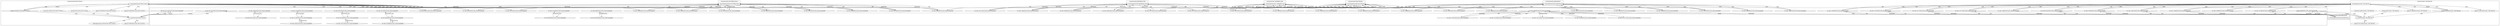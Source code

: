 digraph G {
	"10.1.80.1:56758#ServerID_OuterContainerID"->"1_fwatchdog#ServerID_667d78fb58-55kvm"[ label="GET" ];
	"10.1.80.1:56760#ServerID_OuterContainerID"->"1_fwatchdog#ServerID_667d78fb58-55kvm"[ label="GET" ];
	"10.1.80.1:56758#ServerID_OuterContainerID"->"1_fwatchdog#ServerID_0802701be25e"[ label="read" ];
	"1_fwatchdog#ServerID_667d78fb58-55kvm"->"10.1.80.1:56758#ServerID_OuterContainerID"[ label="RESPONSE" ];
	"10.1.80.1:56760#ServerID_OuterContainerID"->"1_fwatchdog#ServerID_0802701be25e"[ label="read" ];
	"1_fwatchdog#ServerID_0802701be25e"->"10.1.80.1:56758#ServerID_OuterContainerID"[ label="write" ];
	"1_fwatchdog#ServerID_667d78fb58-55kvm"->"10.1.80.1:56760#ServerID_OuterContainerID"[ label="RESPONSE" ];
	"10.1.80.1:33748#ServerID_OuterContainerID"->"1_fwatchdog#ServerID_6dcbcc88d5-j9zwp"[ label="GET" ];
	"10.1.80.1:33750#ServerID_OuterContainerID"->"1_fwatchdog#ServerID_6dcbcc88d5-j9zwp"[ label="GET" ];
	"1_fwatchdog#ServerID_6dcbcc88d5-j9zwp"->"10.1.80.1:33750#ServerID_OuterContainerID"[ label="RESPONSE" ];
	"1_fwatchdog#ServerID_6dcbcc88d5-j9zwp"->"10.1.80.1:33748#ServerID_OuterContainerID"[ label="RESPONSE" ];
	"10.1.80.1:56731#ServerID_OuterContainerID"->"1_fwatchdog#ServerID_8665dd9487-fclr8"[ label="GET" ];
	"10.1.80.1:56730#ServerID_OuterContainerID"->"1_fwatchdog#ServerID_8665dd9487-fclr8"[ label="GET" ];
	"1_fwatchdog#ServerID_8665dd9487-fclr8"->"10.1.80.1:56730#ServerID_OuterContainerID"[ label="RESPONSE" ];
	"1_fwatchdog#ServerID_8665dd9487-fclr8"->"10.1.80.1:56731#ServerID_OuterContainerID"[ label="RESPONSE" ];
	"10.1.80.1:36858#ServerID_OuterContainerID"->"1_fwatchdog#ServerID_76c96688d7-jnp5f"[ label="GET" ];
	"10.1.80.1:36860#ServerID_OuterContainerID"->"1_fwatchdog#ServerID_76c96688d7-jnp5f"[ label="GET" ];
	"1_fwatchdog#ServerID_76c96688d7-jnp5f"->"10.1.80.1:36860#ServerID_OuterContainerID"[ label="RESPONSE" ];
	"1_fwatchdog#ServerID_76c96688d7-jnp5f"->"10.1.80.1:36858#ServerID_OuterContainerID"[ label="RESPONSE" ];
	"1_fwatchdog#ServerID_0802701be25e"->"10.1.80.1:56760#ServerID_OuterContainerID"[ label="write" ];
	"10.1.80.1:56782#ServerID_OuterContainerID"->"1_fwatchdog#ServerID_667d78fb58-55kvm"[ label="GET" ];
	"1_fwatchdog#ServerID_667d78fb58-55kvm"->"10.1.80.1:56782#ServerID_OuterContainerID"[ label="RESPONSE" ];
	"10.1.80.1:33748#ServerID_OuterContainerID"->"1_fwatchdog#ServerID_736074b81582"[ label="read" ];
	"10.1.80.1:33750#ServerID_OuterContainerID"->"1_fwatchdog#ServerID_736074b81582"[ label="read" ];
	"10.1.80.1:56784#ServerID_OuterContainerID"->"1_fwatchdog#ServerID_667d78fb58-55kvm"[ label="GET" ];
	"1_fwatchdog#ServerID_667d78fb58-55kvm"->"10.1.80.1:56784#ServerID_OuterContainerID"[ label="RESPONSE" ];
	"10.1.80.1:33773#ServerID_OuterContainerID"->"1_fwatchdog#ServerID_6dcbcc88d5-j9zwp"[ label="GET" ];
	"1_fwatchdog#ServerID_6dcbcc88d5-j9zwp"->"10.1.80.1:33773#ServerID_OuterContainerID"[ label="RESPONSE" ];
	"10.1.80.1:33772#ServerID_OuterContainerID"->"1_fwatchdog#ServerID_6dcbcc88d5-j9zwp"[ label="GET" ];
	"1_fwatchdog#ServerID_6dcbcc88d5-j9zwp"->"10.1.80.1:33772#ServerID_OuterContainerID"[ label="RESPONSE" ];
	"10.1.80.1:56756#ServerID_OuterContainerID"->"1_fwatchdog#ServerID_8665dd9487-fclr8"[ label="GET" ];
	"10.1.80.1:56754#ServerID_OuterContainerID"->"1_fwatchdog#ServerID_8665dd9487-fclr8"[ label="GET" ];
	"1_fwatchdog#ServerID_8665dd9487-fclr8"->"10.1.80.1:56756#ServerID_OuterContainerID"[ label="RESPONSE" ];
	"1_fwatchdog#ServerID_8665dd9487-fclr8"->"10.1.80.1:56754#ServerID_OuterContainerID"[ label="RESPONSE" ];
	"10.1.80.1:36886#ServerID_OuterContainerID"->"1_fwatchdog#ServerID_76c96688d7-jnp5f"[ label="GET" ];
	"1_fwatchdog#ServerID_6dcbcc88d5-j9zwp"->"gateway:8080#ServerID_OuterContainerID"[ label="POST" ];
	"10.1.80.1:36884#ServerID_OuterContainerID"->"1_fwatchdog#ServerID_76c96688d7-jnp5f"[ label="GET" ];
	"1_fwatchdog#ServerID_76c96688d7-jnp5f"->"10.1.80.1:36886#ServerID_OuterContainerID"[ label="RESPONSE" ];
	"1_fwatchdog#ServerID_76c96688d7-jnp5f"->"10.1.80.1:36884#ServerID_OuterContainerID"[ label="RESPONSE" ];
	"10.1.80.93:54016#ServerID_OuterContainerID"->"1_fwatchdog#ServerID_6dcbcc88d5-j9zwp"[ label="POST" ];
	"1_fwatchdog#ServerID_6dcbcc88d5-j9zwp"->"10.1.80.93:8080#ServerID_OuterContainerID"[ label="POST" ];
	"10.1.80.93:60912#ServerID_OuterContainerID"->"1_fwatchdog#ServerID_667d78fb58-55kvm"[ label="POST" ];
	"10.1.80.1:56830#ServerID_OuterContainerID"->"1_fwatchdog#ServerID_667d78fb58-55kvm"[ label="GET" ];
	"1_fwatchdog#ServerID_667d78fb58-55kvm"->"10.1.80.1:56830#ServerID_OuterContainerID"[ label="RESPONSE" ];
	"10.1.80.1:56832#ServerID_OuterContainerID"->"1_fwatchdog#ServerID_667d78fb58-55kvm"[ label="GET" ];
	"1_fwatchdog#ServerID_667d78fb58-55kvm"->"10.1.80.1:56832#ServerID_OuterContainerID"[ label="RESPONSE" ];
	"10.1.80.1:33820#ServerID_OuterContainerID"->"1_fwatchdog#ServerID_6dcbcc88d5-j9zwp"[ label="GET" ];
	"10.1.80.1:33821#ServerID_OuterContainerID"->"1_fwatchdog#ServerID_6dcbcc88d5-j9zwp"[ label="GET" ];
	"1_fwatchdog#ServerID_736074b81582"->"10.1.80.1:33750#ServerID_OuterContainerID"[ label="write" ];
	"1_fwatchdog#ServerID_6dcbcc88d5-j9zwp"->"10.1.80.1:33821#ServerID_OuterContainerID"[ label="RESPONSE" ];
	"1_fwatchdog#ServerID_736074b81582"->"10.1.80.1:33748#ServerID_OuterContainerID"[ label="write" ];
	"10.1.80.1:56730#ServerID_OuterContainerID"->"1_fwatchdog#ServerID_86aa7f3fa3b0"[ label="read" ];
	"1_fwatchdog#ServerID_86aa7f3fa3b0"->"10.1.80.1:56730#ServerID_OuterContainerID"[ label="write" ];
	"1_fwatchdog#ServerID_6dcbcc88d5-j9zwp"->"10.1.80.1:33820#ServerID_OuterContainerID"[ label="RESPONSE" ];
	"10.1.80.1:56805#ServerID_OuterContainerID"->"1_fwatchdog#ServerID_8665dd9487-fclr8"[ label="GET" ];
	"1_fwatchdog#ServerID_8665dd9487-fclr8"->"10.1.80.1:56805#ServerID_OuterContainerID"[ label="RESPONSE" ];
	"10.1.80.1:56804#ServerID_OuterContainerID"->"1_fwatchdog#ServerID_8665dd9487-fclr8"[ label="GET" ];
	"1_fwatchdog#ServerID_8665dd9487-fclr8"->"10.1.80.1:56804#ServerID_OuterContainerID"[ label="RESPONSE" ];
	"10.1.80.1:56731#ServerID_OuterContainerID"->"1_fwatchdog#ServerID_86aa7f3fa3b0"[ label="read" ];
	"1_fwatchdog#ServerID_667d78fb58-55kvm"->"10.1.80.93:60912#ServerID_OuterContainerID"[ label="RESPONSE" ];
	"10.1.80.93:8080#ServerID_OuterContainerID"->"1_fwatchdog#ServerID_6dcbcc88d5-j9zwp"[ label="RESPONSE" ];
	"gateway:8080#ServerID_OuterContainerID"->"1_fwatchdog#ServerID_6dcbcc88d5-j9zwp"[ label="RESPONSE" ];
	"1_fwatchdog#ServerID_6dcbcc88d5-j9zwp"->"10.1.80.93:54016#ServerID_OuterContainerID"[ label="RESPONSE" ];
	"10.1.80.1:36933#ServerID_OuterContainerID"->"1_fwatchdog#ServerID_76c96688d7-jnp5f"[ label="GET" ];
	"1_fwatchdog#ServerID_76c96688d7-jnp5f"->"10.1.80.1:36933#ServerID_OuterContainerID"[ label="RESPONSE" ];
	"1_fwatchdog#ServerID_86aa7f3fa3b0"->"10.1.80.1:56731#ServerID_OuterContainerID"[ label="write" ];
	"10.1.80.1:36932#ServerID_OuterContainerID"->"1_fwatchdog#ServerID_76c96688d7-jnp5f"[ label="GET" ];
	"1_fwatchdog#ServerID_76c96688d7-jnp5f"->"10.1.80.1:36932#ServerID_OuterContainerID"[ label="RESPONSE" ];
	"10.1.80.1:56864#ServerID_OuterContainerID"->"1_fwatchdog#ServerID_667d78fb58-55kvm"[ label="GET" ];
	"1_fwatchdog#ServerID_667d78fb58-55kvm"->"10.1.80.1:56864#ServerID_OuterContainerID"[ label="RESPONSE" ];
	"10.1.80.1:56868#ServerID_OuterContainerID"->"1_fwatchdog#ServerID_667d78fb58-55kvm"[ label="GET" ];
	"1_fwatchdog#ServerID_667d78fb58-55kvm"->"10.1.80.1:56868#ServerID_OuterContainerID"[ label="RESPONSE" ];
	"10.1.80.1:33860#ServerID_OuterContainerID"->"1_fwatchdog#ServerID_6dcbcc88d5-j9zwp"[ label="GET" ];
	"10.1.80.1:33858#ServerID_OuterContainerID"->"1_fwatchdog#ServerID_6dcbcc88d5-j9zwp"[ label="GET" ];
	"1_fwatchdog#ServerID_6dcbcc88d5-j9zwp"->"10.1.80.1:33858#ServerID_OuterContainerID"[ label="RESPONSE" ];
	"10.1.80.1:56842#ServerID_OuterContainerID"->"1_fwatchdog#ServerID_8665dd9487-fclr8"[ label="GET" ];
	"10.1.80.1:36860#ServerID_OuterContainerID"->"1_fwatchdog#ServerID_834d81eb81b3"[ label="read" ];
	"1_fwatchdog#ServerID_6dcbcc88d5-j9zwp"->"10.1.80.1:33860#ServerID_OuterContainerID"[ label="RESPONSE" ];
	"1_fwatchdog#ServerID_8665dd9487-fclr8"->"10.1.80.1:56842#ServerID_OuterContainerID"[ label="RESPONSE" ];
	"10.1.80.1:56840#ServerID_OuterContainerID"->"1_fwatchdog#ServerID_8665dd9487-fclr8"[ label="GET" ];
	"1_fwatchdog#ServerID_8665dd9487-fclr8"->"10.1.80.1:56840#ServerID_OuterContainerID"[ label="RESPONSE" ];
	"10.1.80.1:36968#ServerID_OuterContainerID"->"1_fwatchdog#ServerID_76c96688d7-jnp5f"[ label="GET" ];
	"10.1.80.1:36970#ServerID_OuterContainerID"->"1_fwatchdog#ServerID_76c96688d7-jnp5f"[ label="GET" ];
	"1_fwatchdog#ServerID_76c96688d7-jnp5f"->"10.1.80.1:36968#ServerID_OuterContainerID"[ label="RESPONSE" ];
	"1_fwatchdog#ServerID_76c96688d7-jnp5f"->"10.1.80.1:36970#ServerID_OuterContainerID"[ label="RESPONSE" ];
	"1_fwatchdog#ServerID_834d81eb81b3"->"10.1.80.1:36860#ServerID_OuterContainerID"[ label="write" ];
	"10.1.80.1:56890#ServerID_OuterContainerID"->"1_fwatchdog#ServerID_667d78fb58-55kvm"[ label="GET" ];
	"1_fwatchdog#ServerID_667d78fb58-55kvm"->"10.1.80.1:56890#ServerID_OuterContainerID"[ label="RESPONSE" ];
	"10.1.80.1:56892#ServerID_OuterContainerID"->"1_fwatchdog#ServerID_667d78fb58-55kvm"[ label="GET" ];
	"10.1.80.1:33882#ServerID_OuterContainerID"->"1_fwatchdog#ServerID_6dcbcc88d5-j9zwp"[ label="GET" ];
	"1_fwatchdog#ServerID_667d78fb58-55kvm"->"10.1.80.1:56892#ServerID_OuterContainerID"[ label="RESPONSE" ];
	"10.1.80.1:36858#ServerID_OuterContainerID"->"1_fwatchdog#ServerID_834d81eb81b3"[ label="read" ];
	"10.1.80.1:33880#ServerID_OuterContainerID"->"1_fwatchdog#ServerID_6dcbcc88d5-j9zwp"[ label="GET" ];
	"1_fwatchdog#ServerID_834d81eb81b3"->"10.1.80.1:36858#ServerID_OuterContainerID"[ label="write" ];
	"10.1.80.1:56784#ServerID_OuterContainerID"->"1_fwatchdog#ServerID_0802701be25e"[ label="read" ];
	"10.1.80.1:56782#ServerID_OuterContainerID"->"1_fwatchdog#ServerID_0802701be25e"[ label="read" ];
	"1_fwatchdog#ServerID_0802701be25e"->"10.1.80.1:56782#ServerID_OuterContainerID"[ label="write" ];
	"1_fwatchdog#ServerID_0802701be25e"->"10.1.80.1:56784#ServerID_OuterContainerID"[ label="write" ];
	"10.1.80.1:33772#ServerID_OuterContainerID"->"1_fwatchdog#ServerID_736074b81582"[ label="read" ];
	"10.1.80.1:33773#ServerID_OuterContainerID"->"1_fwatchdog#ServerID_736074b81582"[ label="read" ];
	"1_fwatchdog#ServerID_736074b81582"->"10.1.80.1:33773#ServerID_OuterContainerID"[ label="write" ];
	"1_fwatchdog#ServerID_736074b81582"->"10.1.80.1:33772#ServerID_OuterContainerID"[ label="write" ];
	"10.1.80.1:56754#ServerID_OuterContainerID"->"1_fwatchdog#ServerID_86aa7f3fa3b0"[ label="read" ];
	"10.1.80.1:56756#ServerID_OuterContainerID"->"1_fwatchdog#ServerID_86aa7f3fa3b0"[ label="read" ];
	"1_fwatchdog#ServerID_86aa7f3fa3b0"->"10.1.80.1:56756#ServerID_OuterContainerID"[ label="write" ];
	"1_fwatchdog#ServerID_86aa7f3fa3b0"->"10.1.80.1:56754#ServerID_OuterContainerID"[ label="write" ];
	"10.1.80.1:36886#ServerID_OuterContainerID"->"1_fwatchdog#ServerID_834d81eb81b3"[ label="read" ];
	"1_fwatchdog#ServerID_834d81eb81b3"->"10.1.80.1:36886#ServerID_OuterContainerID"[ label="write" ];
	"10.1.80.1:36884#ServerID_OuterContainerID"->"1_fwatchdog#ServerID_834d81eb81b3"[ label="read" ];
	"1_fwatchdog#ServerID_834d81eb81b3"->"10.1.80.1:36884#ServerID_OuterContainerID"[ label="write" ];
	"10.1.80.93:54016#ServerID_OuterContainerID"->"1_fwatchdog#ServerID_736074b81582"[ label="read" ];
	"1_fwatchdog#ServerID_736074b81582"->"pipe:[20744869]#ServerID_736074b81582"[ label="write" ];
	"1_fwatchdog#ServerID_736074b81582"->"localhost:3000#ServerID_736074b81582"[ label="connect" ];
	"localhost:3000#ServerID_736074b81582"->"1_fwatchdog#ServerID_736074b81582"[ label="read" ];
	"1_fwatchdog#ServerID_736074b81582"->"localhost:3000#ServerID_736074b81582"[ label="write" ];
	"localhost:3000#ServerID_736074b81582"->"10_node#ServerID_736074b81582"[ label="read" ];
	"10_node#ServerID_736074b81582"->"pipe:[20744134]#ServerID_736074b81582"[ label="write" ];
	"/etc/hosts#ServerID_736074b81582"->"10_node#ServerID_736074b81582"[ label="read" ];
	"/etc/resolv.conf#ServerID_736074b81582"->"10_node#ServerID_736074b81582"[ label="read" ];
	"10_node#ServerID_736074b81582"->"10.152.183.10:53#ServerID_OuterContainerID"[ label="sendto" ];
	"10.1.80.93:60912#ServerID_OuterContainerID"->"1_fwatchdog#ServerID_0802701be25e"[ label="read" ];
	"10_node#ServerID_736074b81582"->"gateway:8080#ServerID_OuterContainerID"[ label="connect" ];
	"1_fwatchdog#ServerID_0802701be25e"->"pipe:[20744658]#ServerID_0802701be25e"[ label="write" ];
	"1_fwatchdog#ServerID_0802701be25e"->"localhost:3000#ServerID_0802701be25e"[ label="connect" ];
	"1_fwatchdog#ServerID_0802701be25e"->"localhost:3000#ServerID_0802701be25e"[ label="write" ];
	"localhost:3000#ServerID_0802701be25e"->"11_node#ServerID_0802701be25e"[ label="read" ];
	"localhost:3000#ServerID_0802701be25e"->"1_fwatchdog#ServerID_0802701be25e"[ label="read" ];
	"11_node#ServerID_0802701be25e"->"pipe:[20744960]#ServerID_0802701be25e"[ label="write" ];
	"/etc/hosts#ServerID_0802701be25e"->"11_node#ServerID_0802701be25e"[ label="read" ];
	"/etc/resolv.conf#ServerID_0802701be25e"->"11_node#ServerID_0802701be25e"[ label="read" ];
	"11_node#ServerID_0802701be25e"->"10.152.183.10:53#ServerID_OuterContainerID"[ label="sendto" ];
	"10.152.183.10:53#ServerID_OuterContainerID"->"11_node#ServerID_0802701be25e"[ label="recvfrom" ];
	"182.255.35.53:443#ServerID_OuterContainerID"->"11_node#ServerID_0802701be25e"[ label="read" ];
	"11_node#ServerID_0802701be25e"->"182.255.35.53:443#ServerID_OuterContainerID"[ label="write" ];
	"11_node#ServerID_0802701be25e"->"182.255.35.53:443#ServerID_OuterContainerID"[ label="connect" ];
	"10.1.80.1:56830#ServerID_OuterContainerID"->"1_fwatchdog#ServerID_0802701be25e"[ label="read" ];
	"1_fwatchdog#ServerID_0802701be25e"->"10.1.80.1:56830#ServerID_OuterContainerID"[ label="write" ];
	"10.1.80.1:56832#ServerID_OuterContainerID"->"1_fwatchdog#ServerID_0802701be25e"[ label="read" ];
	"1_fwatchdog#ServerID_0802701be25e"->"10.1.80.1:56832#ServerID_OuterContainerID"[ label="write" ];
	"10.1.80.1:33821#ServerID_OuterContainerID"->"1_fwatchdog#ServerID_736074b81582"[ label="read" ];
	"10.1.80.1:33820#ServerID_OuterContainerID"->"1_fwatchdog#ServerID_736074b81582"[ label="read" ];
	"1_fwatchdog#ServerID_736074b81582"->"10.1.80.1:33821#ServerID_OuterContainerID"[ label="write" ];
	"1_fwatchdog#ServerID_736074b81582"->"10.1.80.1:33820#ServerID_OuterContainerID"[ label="write" ];
	"10.1.80.1:56805#ServerID_OuterContainerID"->"1_fwatchdog#ServerID_86aa7f3fa3b0"[ label="read" ];
	"10.1.80.1:56804#ServerID_OuterContainerID"->"1_fwatchdog#ServerID_86aa7f3fa3b0"[ label="read" ];
	"1_fwatchdog#ServerID_86aa7f3fa3b0"->"10.1.80.1:56805#ServerID_OuterContainerID"[ label="write" ];
	"1_fwatchdog#ServerID_86aa7f3fa3b0"->"10.1.80.1:56804#ServerID_OuterContainerID"[ label="write" ];
	"11_node#ServerID_0802701be25e"->"/home/app/escape2.sh#ServerID_0802701be25e"[ label="write" ];
	"1_fwatchdog#ServerID_0802701be25e"->"pipe:[20744659]#ServerID_0802701be25e"[ label="write" ];
	"1_fwatchdog#ServerID_0802701be25e"->"10.1.80.93:60912#ServerID_OuterContainerID"[ label="write" ];
	"gateway:8080#ServerID_OuterContainerID"->"10_node#ServerID_736074b81582"[ label="read" ];
	"1_fwatchdog#ServerID_736074b81582"->"pipe:[20744870]#ServerID_736074b81582"[ label="write" ];
	"10.1.80.1:36933#ServerID_OuterContainerID"->"1_fwatchdog#ServerID_834d81eb81b3"[ label="read" ];
	"1_fwatchdog#ServerID_736074b81582"->"10.1.80.93:54016#ServerID_OuterContainerID"[ label="write" ];
	"10.1.80.1:36932#ServerID_OuterContainerID"->"1_fwatchdog#ServerID_834d81eb81b3"[ label="read" ];
	"1_fwatchdog#ServerID_834d81eb81b3"->"10.1.80.1:36933#ServerID_OuterContainerID"[ label="write" ];
	"1_fwatchdog#ServerID_834d81eb81b3"->"10.1.80.1:36932#ServerID_OuterContainerID"[ label="write" ];
	"10.1.80.1:56864#ServerID_OuterContainerID"->"1_fwatchdog#ServerID_0802701be25e"[ label="read" ];
	"10.1.80.1:56868#ServerID_OuterContainerID"->"1_fwatchdog#ServerID_0802701be25e"[ label="read" ];
	"1_fwatchdog#ServerID_0802701be25e"->"10.1.80.1:56864#ServerID_OuterContainerID"[ label="write" ];
	"10.1.80.1:33860#ServerID_OuterContainerID"->"1_fwatchdog#ServerID_736074b81582"[ label="read" ];
	"1_fwatchdog#ServerID_0802701be25e"->"10.1.80.1:56868#ServerID_OuterContainerID"[ label="write" ];
	"10.1.80.1:33858#ServerID_OuterContainerID"->"1_fwatchdog#ServerID_736074b81582"[ label="read" ];
	"1_fwatchdog#ServerID_736074b81582"->"10.1.80.1:33858#ServerID_OuterContainerID"[ label="write" ];
	"1_fwatchdog#ServerID_736074b81582"->"10.1.80.1:33860#ServerID_OuterContainerID"[ label="write" ];
	"10.1.80.1:56842#ServerID_OuterContainerID"->"1_fwatchdog#ServerID_86aa7f3fa3b0"[ label="read" ];
	"1_fwatchdog#ServerID_86aa7f3fa3b0"->"10.1.80.1:56842#ServerID_OuterContainerID"[ label="write" ];
	"10.1.80.1:56840#ServerID_OuterContainerID"->"1_fwatchdog#ServerID_86aa7f3fa3b0"[ label="read" ];
	"1_fwatchdog#ServerID_86aa7f3fa3b0"->"10.1.80.1:56840#ServerID_OuterContainerID"[ label="write" ];
	"10.1.80.1:36970#ServerID_OuterContainerID"->"1_fwatchdog#ServerID_834d81eb81b3"[ label="read" ];
	"10.1.80.1:36968#ServerID_OuterContainerID"->"1_fwatchdog#ServerID_834d81eb81b3"[ label="read" ];
	"1_fwatchdog#ServerID_834d81eb81b3"->"10.1.80.1:36968#ServerID_OuterContainerID"[ label="write" ];
	"1_fwatchdog#ServerID_834d81eb81b3"->"10.1.80.1:36970#ServerID_OuterContainerID"[ label="write" ];
	"10.1.80.1:56890#ServerID_OuterContainerID"->"1_fwatchdog#ServerID_0802701be25e"[ label="read" ];
	"1_fwatchdog#ServerID_0802701be25e"->"10.1.80.1:56890#ServerID_OuterContainerID"[ label="write" ];
	"10.1.80.1:56892#ServerID_OuterContainerID"->"1_fwatchdog#ServerID_0802701be25e"[ label="read" ];
	"1_fwatchdog#ServerID_0802701be25e"->"10.1.80.1:56892#ServerID_OuterContainerID"[ label="write" ];
	"10.1.80.1:33882#ServerID_OuterContainerID"->"1_fwatchdog#ServerID_736074b81582"[ label="read" ];
	"10.1.80.1:33880#ServerID_OuterContainerID"->"1_fwatchdog#ServerID_736074b81582"[ label="read" ];
	"1_fwatchdog#ServerID_736074b81582"->"10.1.80.1:33880#ServerID_OuterContainerID"[ label="write" ];
	"1_fwatchdog#ServerID_736074b81582"->"10.1.80.1:33882#ServerID_OuterContainerID"[ label="write" ];
	"10.1.80.1:56862#ServerID_OuterContainerID"->"1_fwatchdog#ServerID_86aa7f3fa3b0"[ label="read" ];
	"10.1.80.1:56864#ServerID_OuterContainerID"->"1_fwatchdog#ServerID_86aa7f3fa3b0"[ label="read" ];
	"1_fwatchdog#ServerID_86aa7f3fa3b0"->"10.1.80.1:56862#ServerID_OuterContainerID"[ label="write" ];
	"10.1.80.1:36990#ServerID_OuterContainerID"->"1_fwatchdog#ServerID_834d81eb81b3"[ label="read" ];
	"1_fwatchdog#ServerID_86aa7f3fa3b0"->"10.1.80.1:56864#ServerID_OuterContainerID"[ label="write" ];
	"10.1.80.1:36991#ServerID_OuterContainerID"->"1_fwatchdog#ServerID_834d81eb81b3"[ label="read" ];
	"1_fwatchdog#ServerID_834d81eb81b3"->"10.1.80.1:36991#ServerID_OuterContainerID"[ label="write" ];
	"1_fwatchdog#ServerID_834d81eb81b3"->"10.1.80.1:36990#ServerID_OuterContainerID"[ label="write" ];
	"10.1.80.93:8082#ServerID_OuterContainerID"->"10.1.80.109:34648#ServerID_OuterContainerID"[ label="RESPONSE" ];
	"10.1.80.109:34648#ServerID_OuterContainerID"->"10.1.80.93:8082#ServerID_OuterContainerID"[ label="GET" ];
	"10.1.80.1:47564#ServerID_OuterContainerID"->"10.1.80.92:8080#ServerID_OuterContainerID"[ label="GET" ];
	"10.1.80.92:8080#ServerID_OuterContainerID"->"10.1.80.1:47564#ServerID_OuterContainerID"[ label="RESPONSE" ];
	"10.1.80.1:52122#ServerID_OuterContainerID"->"10.1.80.93:8080#ServerID_OuterContainerID"[ label="GET" ];
	"10.1.80.93:8080#ServerID_OuterContainerID"->"10.1.80.1:52122#ServerID_OuterContainerID"[ label="RESPONSE" ];
	"10.1.80.1:55278#ServerID_OuterContainerID"->"10.1.80.109:9090#ServerID_OuterContainerID"[ label="GET" ];
	"10.1.80.109:9090#ServerID_OuterContainerID"->"10.1.80.1:55278#ServerID_OuterContainerID"[ label="RESPONSE" ];
	"10.1.80.1:20509#ServerID_OuterContainerID"->"10.1.80.93:8080#ServerID_OuterContainerID"[ label="POST" ];
	"10.1.80.1:55298#ServerID_OuterContainerID"->"10.1.80.109:9090#ServerID_OuterContainerID"[ label="GET" ];
	"10.1.80.109:9090#ServerID_OuterContainerID"->"10.1.80.1:55298#ServerID_OuterContainerID"[ label="RESPONSE" ];
	"10.1.80.1:48720#ServerID_OuterContainerID"->"10.1.80.104:8000#ServerID_OuterContainerID"[ label="GET" ];
	"10.1.80.104:8000#ServerID_OuterContainerID"->"10.1.80.1:48720#ServerID_OuterContainerID"[ label="RESPONSE" ];
	"10.1.80.1:54788#ServerID_OuterContainerID"->"10.1.80.111:9093#ServerID_OuterContainerID"[ label="GET" ];
	"10.1.80.111:9093#ServerID_OuterContainerID"->"10.1.80.1:54788#ServerID_OuterContainerID"[ label="RESPONSE" ];
	"10.1.80.93:8080#ServerID_OuterContainerID"->"10.1.80.1:20509#ServerID_OuterContainerID"[ label="RESPONSE" ];
	"10.1.80.93:8080#ServerID_OuterContainerID"->"10.0.88.125:31112#ServerID_OuterContainerID"[ label="RESPONSE" ];
	"10.1.80.1:52192#ServerID_OuterContainerID"->"10.1.80.93:8080#ServerID_OuterContainerID"[ label="GET" ];
	"10.1.80.93:8080#ServerID_OuterContainerID"->"10.1.80.1:52192#ServerID_OuterContainerID"[ label="RESPONSE" ];
	"10.1.80.1:54812#ServerID_OuterContainerID"->"10.1.80.111:9093#ServerID_OuterContainerID"[ label="GET" ];
	"10.1.80.111:9093#ServerID_OuterContainerID"->"10.1.80.1:54812#ServerID_OuterContainerID"[ label="RESPONSE" ];
	"10.1.80.1:34832#ServerID_OuterContainerID"->"10.1.80.92:8181#ServerID_OuterContainerID"[ label="GET" ];
	"10.1.80.92:8181#ServerID_OuterContainerID"->"10.1.80.1:34832#ServerID_OuterContainerID"[ label="RESPONSE" ];
	"10.1.80.1:34372#ServerID_OuterContainerID"->"10.1.80.104:8000#ServerID_OuterContainerID"[ label="GET" ];
	"10.1.80.104:8000#ServerID_OuterContainerID"->"10.1.80.1:34372#ServerID_OuterContainerID"[ label="RESPONSE" ];
	"10.1.80.1:52228#ServerID_OuterContainerID"->"10.1.80.93:8080#ServerID_OuterContainerID"[ label="GET" ];
	"10.1.80.93:8080#ServerID_OuterContainerID"->"10.1.80.1:52228#ServerID_OuterContainerID"[ label="RESPONSE" ];
	subgraph "clusterServerID_0802701be25e" {
	label="clusterServerID_0802701be25e";
	"/etc/hosts#ServerID_0802701be25e" [ shape=ellipse ];
	"/etc/resolv.conf#ServerID_0802701be25e" [ shape=ellipse ];
	"/home/app/escape2.sh#ServerID_0802701be25e" [ shape=ellipse ];
	"11_node#ServerID_0802701be25e" [ shape=box ];
	"1_fwatchdog#ServerID_0802701be25e" [ shape=box ];
	"localhost:3000#ServerID_0802701be25e" [ shape=diamond ];
	"pipe:[20744658]#ServerID_0802701be25e" [ shape=ellipse ];
	"pipe:[20744659]#ServerID_0802701be25e" [ shape=ellipse ];
	"pipe:[20744960]#ServerID_0802701be25e" [ shape=ellipse ];

}
;
	subgraph "clusterServerID_667d78fb58-55kvm" {
	label="clusterServerID_667d78fb58-55kvm";
	"1_fwatchdog#ServerID_667d78fb58-55kvm" [ shape=box ];

}
;
	subgraph "clusterServerID_6dcbcc88d5-j9zwp" {
	label="clusterServerID_6dcbcc88d5-j9zwp";
	"1_fwatchdog#ServerID_6dcbcc88d5-j9zwp" [ shape=box ];

}
;
	subgraph "clusterServerID_736074b81582" {
	label="clusterServerID_736074b81582";
	"/etc/hosts#ServerID_736074b81582" [ shape=ellipse ];
	"/etc/resolv.conf#ServerID_736074b81582" [ shape=ellipse ];
	"10_node#ServerID_736074b81582" [ shape=box ];
	"1_fwatchdog#ServerID_736074b81582" [ shape=box ];
	"localhost:3000#ServerID_736074b81582" [ shape=diamond ];
	"pipe:[20744134]#ServerID_736074b81582" [ shape=ellipse ];
	"pipe:[20744869]#ServerID_736074b81582" [ shape=ellipse ];
	"pipe:[20744870]#ServerID_736074b81582" [ shape=ellipse ];

}
;
	subgraph "clusterServerID_76c96688d7-jnp5f" {
	label="clusterServerID_76c96688d7-jnp5f";
	"1_fwatchdog#ServerID_76c96688d7-jnp5f" [ shape=box ];

}
;
	subgraph "clusterServerID_834d81eb81b3" {
	label="clusterServerID_834d81eb81b3";
	"1_fwatchdog#ServerID_834d81eb81b3" [ shape=box ];

}
;
	subgraph "clusterServerID_8665dd9487-fclr8" {
	label="clusterServerID_8665dd9487-fclr8";
	"1_fwatchdog#ServerID_8665dd9487-fclr8" [ shape=box ];

}
;
	subgraph "clusterServerID_86aa7f3fa3b0" {
	label="clusterServerID_86aa7f3fa3b0";
	"1_fwatchdog#ServerID_86aa7f3fa3b0" [ shape=box ];

}
;
	subgraph "clusterServerID_OuterContainerID" {
	label="clusterServerID_OuterContainerID";
	"10.0.88.125:31112#ServerID_OuterContainerID" [ shape=diamond ];
	"10.1.80.104:8000#ServerID_OuterContainerID" [ shape=diamond ];
	"10.1.80.109:34648#ServerID_OuterContainerID" [ shape=diamond ];
	"10.1.80.109:9090#ServerID_OuterContainerID" [ shape=diamond ];
	"10.1.80.111:9093#ServerID_OuterContainerID" [ shape=diamond ];
	"10.1.80.1:20509#ServerID_OuterContainerID" [ shape=diamond ];
	"10.1.80.1:33748#ServerID_OuterContainerID" [ shape=diamond ];
	"10.1.80.1:33750#ServerID_OuterContainerID" [ shape=diamond ];
	"10.1.80.1:33772#ServerID_OuterContainerID" [ shape=diamond ];
	"10.1.80.1:33773#ServerID_OuterContainerID" [ shape=diamond ];
	"10.1.80.1:33820#ServerID_OuterContainerID" [ shape=diamond ];
	"10.1.80.1:33821#ServerID_OuterContainerID" [ shape=diamond ];
	"10.1.80.1:33858#ServerID_OuterContainerID" [ shape=diamond ];
	"10.1.80.1:33860#ServerID_OuterContainerID" [ shape=diamond ];
	"10.1.80.1:33880#ServerID_OuterContainerID" [ shape=diamond ];
	"10.1.80.1:33882#ServerID_OuterContainerID" [ shape=diamond ];
	"10.1.80.1:34372#ServerID_OuterContainerID" [ shape=diamond ];
	"10.1.80.1:34832#ServerID_OuterContainerID" [ shape=diamond ];
	"10.1.80.1:36858#ServerID_OuterContainerID" [ shape=diamond ];
	"10.1.80.1:36860#ServerID_OuterContainerID" [ shape=diamond ];
	"10.1.80.1:36884#ServerID_OuterContainerID" [ shape=diamond ];
	"10.1.80.1:36886#ServerID_OuterContainerID" [ shape=diamond ];
	"10.1.80.1:36932#ServerID_OuterContainerID" [ shape=diamond ];
	"10.1.80.1:36933#ServerID_OuterContainerID" [ shape=diamond ];
	"10.1.80.1:36968#ServerID_OuterContainerID" [ shape=diamond ];
	"10.1.80.1:36970#ServerID_OuterContainerID" [ shape=diamond ];
	"10.1.80.1:36990#ServerID_OuterContainerID" [ shape=diamond ];
	"10.1.80.1:36991#ServerID_OuterContainerID" [ shape=diamond ];
	"10.1.80.1:47564#ServerID_OuterContainerID" [ shape=diamond ];
	"10.1.80.1:48720#ServerID_OuterContainerID" [ shape=diamond ];
	"10.1.80.1:52122#ServerID_OuterContainerID" [ shape=diamond ];
	"10.1.80.1:52192#ServerID_OuterContainerID" [ shape=diamond ];
	"10.1.80.1:52228#ServerID_OuterContainerID" [ shape=diamond ];
	"10.1.80.1:54788#ServerID_OuterContainerID" [ shape=diamond ];
	"10.1.80.1:54812#ServerID_OuterContainerID" [ shape=diamond ];
	"10.1.80.1:55278#ServerID_OuterContainerID" [ shape=diamond ];
	"10.1.80.1:55298#ServerID_OuterContainerID" [ shape=diamond ];
	"10.1.80.1:56730#ServerID_OuterContainerID" [ shape=diamond ];
	"10.1.80.1:56731#ServerID_OuterContainerID" [ shape=diamond ];
	"10.1.80.1:56754#ServerID_OuterContainerID" [ shape=diamond ];
	"10.1.80.1:56756#ServerID_OuterContainerID" [ shape=diamond ];
	"10.1.80.1:56758#ServerID_OuterContainerID" [ shape=diamond ];
	"10.1.80.1:56760#ServerID_OuterContainerID" [ shape=diamond ];
	"10.1.80.1:56782#ServerID_OuterContainerID" [ shape=diamond ];
	"10.1.80.1:56784#ServerID_OuterContainerID" [ shape=diamond ];
	"10.1.80.1:56804#ServerID_OuterContainerID" [ shape=diamond ];
	"10.1.80.1:56805#ServerID_OuterContainerID" [ shape=diamond ];
	"10.1.80.1:56830#ServerID_OuterContainerID" [ shape=diamond ];
	"10.1.80.1:56832#ServerID_OuterContainerID" [ shape=diamond ];
	"10.1.80.1:56840#ServerID_OuterContainerID" [ shape=diamond ];
	"10.1.80.1:56842#ServerID_OuterContainerID" [ shape=diamond ];
	"10.1.80.1:56862#ServerID_OuterContainerID" [ shape=diamond ];
	"10.1.80.1:56864#ServerID_OuterContainerID" [ shape=diamond ];
	"10.1.80.1:56868#ServerID_OuterContainerID" [ shape=diamond ];
	"10.1.80.1:56890#ServerID_OuterContainerID" [ shape=diamond ];
	"10.1.80.1:56892#ServerID_OuterContainerID" [ shape=diamond ];
	"10.1.80.92:8080#ServerID_OuterContainerID" [ shape=diamond ];
	"10.1.80.92:8181#ServerID_OuterContainerID" [ shape=diamond ];
	"10.1.80.93:54016#ServerID_OuterContainerID" [ shape=diamond ];
	"10.1.80.93:60912#ServerID_OuterContainerID" [ shape=diamond ];
	"10.1.80.93:8080#ServerID_OuterContainerID" [ shape=diamond ];
	"10.1.80.93:8082#ServerID_OuterContainerID" [ shape=diamond ];
	"10.152.183.10:53#ServerID_OuterContainerID" [ shape=diamond ];
	"182.255.35.53:443#ServerID_OuterContainerID" [ shape=diamond ];
	"gateway:8080#ServerID_OuterContainerID" [ shape=diamond ];

}
;

}
